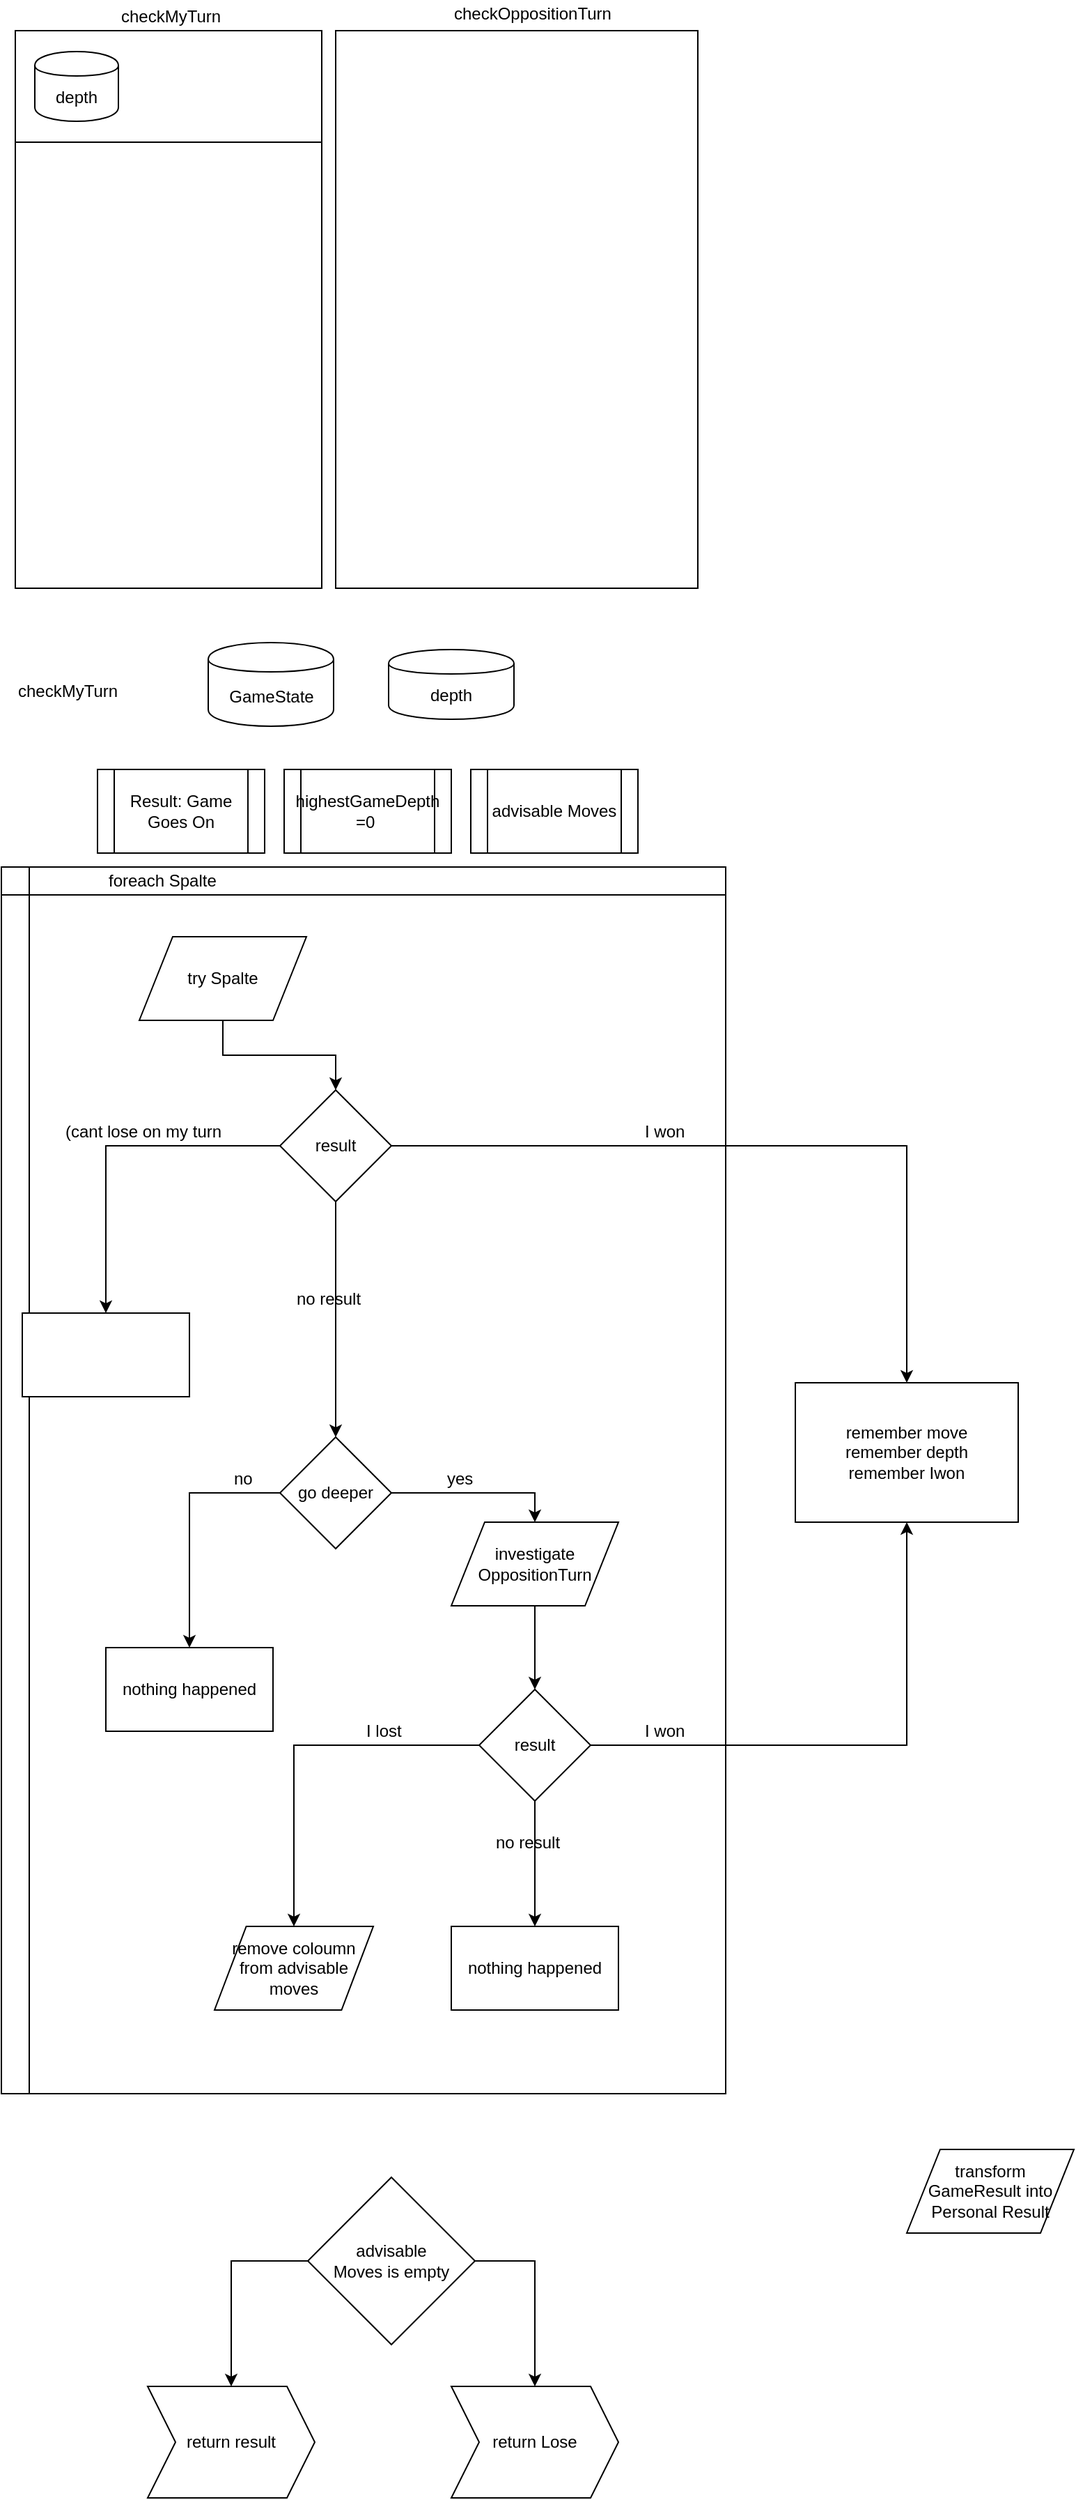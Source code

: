 <mxfile version="11.2.5" type="device" pages="1"><diagram id="gShisZ5ifkWp7L27cDCV" name="Page-1"><mxGraphModel dx="509" dy="601" grid="1" gridSize="10" guides="1" tooltips="1" connect="1" arrows="1" fold="1" page="1" pageScale="1" pageWidth="827" pageHeight="1169" math="0" shadow="0"><root><mxCell id="0"/><mxCell id="1" parent="0"/><mxCell id="Svdsui_09YcRV4RlgcYX-1" value="" style="rounded=0;whiteSpace=wrap;html=1;" vertex="1" parent="1"><mxGeometry x="30" y="80" width="220" height="400" as="geometry"/></mxCell><mxCell id="Svdsui_09YcRV4RlgcYX-6" value="" style="rounded=0;whiteSpace=wrap;html=1;" vertex="1" parent="1"><mxGeometry x="30" y="80" width="220" height="80" as="geometry"/></mxCell><mxCell id="Svdsui_09YcRV4RlgcYX-2" value="" style="rounded=0;whiteSpace=wrap;html=1;" vertex="1" parent="1"><mxGeometry x="260" y="80" width="260" height="400" as="geometry"/></mxCell><mxCell id="Svdsui_09YcRV4RlgcYX-3" value="checkMyTurn" style="text;html=1;resizable=0;points=[];autosize=1;align=left;verticalAlign=top;spacingTop=-4;" vertex="1" parent="1"><mxGeometry x="104" y="60" width="90" height="20" as="geometry"/></mxCell><mxCell id="Svdsui_09YcRV4RlgcYX-4" value="checkOppositionTurn" style="text;html=1;resizable=0;points=[];autosize=1;align=left;verticalAlign=top;spacingTop=-4;" vertex="1" parent="1"><mxGeometry x="343" y="58" width="130" height="20" as="geometry"/></mxCell><mxCell id="Svdsui_09YcRV4RlgcYX-5" value="depth" style="shape=cylinder;whiteSpace=wrap;html=1;boundedLbl=1;backgroundOutline=1;" vertex="1" parent="1"><mxGeometry x="44" y="95" width="60" height="50" as="geometry"/></mxCell><mxCell id="Svdsui_09YcRV4RlgcYX-7" value="checkMyTurn" style="text;html=1;resizable=0;points=[];autosize=1;align=left;verticalAlign=top;spacingTop=-4;" vertex="1" parent="1"><mxGeometry x="30" y="544" width="90" height="20" as="geometry"/></mxCell><mxCell id="Svdsui_09YcRV4RlgcYX-8" value="" style="shape=internalStorage;whiteSpace=wrap;html=1;backgroundOutline=1;" vertex="1" parent="1"><mxGeometry x="20" y="680" width="520" height="880" as="geometry"/></mxCell><mxCell id="Svdsui_09YcRV4RlgcYX-9" value="foreach Spalte" style="text;html=1;resizable=0;points=[];autosize=1;align=left;verticalAlign=top;spacingTop=-4;" vertex="1" parent="1"><mxGeometry x="95" y="680" width="90" height="20" as="geometry"/></mxCell><mxCell id="Svdsui_09YcRV4RlgcYX-11" value="GameState" style="shape=cylinder;whiteSpace=wrap;html=1;boundedLbl=1;backgroundOutline=1;" vertex="1" parent="1"><mxGeometry x="168.5" y="519" width="90" height="60" as="geometry"/></mxCell><mxCell id="Svdsui_09YcRV4RlgcYX-12" value="depth" style="shape=cylinder;whiteSpace=wrap;html=1;boundedLbl=1;backgroundOutline=1;" vertex="1" parent="1"><mxGeometry x="298" y="524" width="90" height="50" as="geometry"/></mxCell><mxCell id="Svdsui_09YcRV4RlgcYX-24" style="edgeStyle=orthogonalEdgeStyle;rounded=0;orthogonalLoop=1;jettySize=auto;html=1;exitX=0.5;exitY=1;exitDx=0;exitDy=0;entryX=0.5;entryY=0;entryDx=0;entryDy=0;" edge="1" parent="1" source="Svdsui_09YcRV4RlgcYX-13" target="Svdsui_09YcRV4RlgcYX-14"><mxGeometry relative="1" as="geometry"/></mxCell><mxCell id="Svdsui_09YcRV4RlgcYX-13" value="try Spalte" style="shape=parallelogram;perimeter=parallelogramPerimeter;whiteSpace=wrap;html=1;" vertex="1" parent="1"><mxGeometry x="119" y="730" width="120" height="60" as="geometry"/></mxCell><mxCell id="Svdsui_09YcRV4RlgcYX-16" style="edgeStyle=orthogonalEdgeStyle;rounded=0;orthogonalLoop=1;jettySize=auto;html=1;exitX=1;exitY=0.5;exitDx=0;exitDy=0;" edge="1" parent="1" source="Svdsui_09YcRV4RlgcYX-14" target="Svdsui_09YcRV4RlgcYX-15"><mxGeometry relative="1" as="geometry"/></mxCell><mxCell id="Svdsui_09YcRV4RlgcYX-20" style="edgeStyle=orthogonalEdgeStyle;rounded=0;orthogonalLoop=1;jettySize=auto;html=1;exitX=0;exitY=0.5;exitDx=0;exitDy=0;" edge="1" parent="1" source="Svdsui_09YcRV4RlgcYX-14" target="Svdsui_09YcRV4RlgcYX-19"><mxGeometry relative="1" as="geometry"/></mxCell><mxCell id="Svdsui_09YcRV4RlgcYX-22" style="edgeStyle=orthogonalEdgeStyle;rounded=0;orthogonalLoop=1;jettySize=auto;html=1;exitX=0.5;exitY=1;exitDx=0;exitDy=0;" edge="1" parent="1" source="Svdsui_09YcRV4RlgcYX-14" target="Svdsui_09YcRV4RlgcYX-25"><mxGeometry relative="1" as="geometry"><mxPoint x="260" y="1090" as="targetPoint"/></mxGeometry></mxCell><mxCell id="Svdsui_09YcRV4RlgcYX-14" value="result" style="rhombus;whiteSpace=wrap;html=1;" vertex="1" parent="1"><mxGeometry x="220" y="840" width="80" height="80" as="geometry"/></mxCell><mxCell id="Svdsui_09YcRV4RlgcYX-15" value="remember move&lt;br&gt;remember depth&lt;br&gt;remember Iwon" style="rounded=0;whiteSpace=wrap;html=1;" vertex="1" parent="1"><mxGeometry x="590" y="1050" width="160" height="100" as="geometry"/></mxCell><mxCell id="Svdsui_09YcRV4RlgcYX-17" value="I won" style="text;html=1;resizable=0;points=[];autosize=1;align=left;verticalAlign=top;spacingTop=-4;" vertex="1" parent="1"><mxGeometry x="480" y="860" width="40" height="20" as="geometry"/></mxCell><mxCell id="Svdsui_09YcRV4RlgcYX-19" value="" style="rounded=0;whiteSpace=wrap;html=1;" vertex="1" parent="1"><mxGeometry x="35" y="1000" width="120" height="60" as="geometry"/></mxCell><mxCell id="Svdsui_09YcRV4RlgcYX-21" value="(cant lose on my turn" style="text;html=1;resizable=0;points=[];autosize=1;align=left;verticalAlign=top;spacingTop=-4;" vertex="1" parent="1"><mxGeometry x="64" y="860" width="130" height="20" as="geometry"/></mxCell><mxCell id="Svdsui_09YcRV4RlgcYX-23" value="no result" style="text;html=1;resizable=0;points=[];autosize=1;align=left;verticalAlign=top;spacingTop=-4;" vertex="1" parent="1"><mxGeometry x="230" y="980" width="60" height="20" as="geometry"/></mxCell><mxCell id="Svdsui_09YcRV4RlgcYX-29" style="edgeStyle=orthogonalEdgeStyle;rounded=0;orthogonalLoop=1;jettySize=auto;html=1;exitX=0;exitY=0.5;exitDx=0;exitDy=0;entryX=0.5;entryY=0;entryDx=0;entryDy=0;" edge="1" parent="1" source="Svdsui_09YcRV4RlgcYX-25" target="Svdsui_09YcRV4RlgcYX-28"><mxGeometry relative="1" as="geometry"/></mxCell><mxCell id="Svdsui_09YcRV4RlgcYX-31" style="edgeStyle=orthogonalEdgeStyle;rounded=0;orthogonalLoop=1;jettySize=auto;html=1;exitX=1;exitY=0.5;exitDx=0;exitDy=0;entryX=0.5;entryY=0;entryDx=0;entryDy=0;" edge="1" parent="1" source="Svdsui_09YcRV4RlgcYX-25" target="Svdsui_09YcRV4RlgcYX-30"><mxGeometry relative="1" as="geometry"/></mxCell><mxCell id="Svdsui_09YcRV4RlgcYX-25" value="go deeper" style="rhombus;whiteSpace=wrap;html=1;" vertex="1" parent="1"><mxGeometry x="220" y="1089" width="80" height="80" as="geometry"/></mxCell><mxCell id="Svdsui_09YcRV4RlgcYX-27" value="no" style="text;html=1;resizable=0;points=[];autosize=1;align=left;verticalAlign=top;spacingTop=-4;" vertex="1" parent="1"><mxGeometry x="185" y="1109" width="30" height="20" as="geometry"/></mxCell><mxCell id="Svdsui_09YcRV4RlgcYX-28" value="nothing happened" style="rounded=0;whiteSpace=wrap;html=1;" vertex="1" parent="1"><mxGeometry x="95" y="1240" width="120" height="60" as="geometry"/></mxCell><mxCell id="Svdsui_09YcRV4RlgcYX-34" style="edgeStyle=orthogonalEdgeStyle;rounded=0;orthogonalLoop=1;jettySize=auto;html=1;exitX=0.5;exitY=1;exitDx=0;exitDy=0;entryX=0.5;entryY=0;entryDx=0;entryDy=0;" edge="1" parent="1" source="Svdsui_09YcRV4RlgcYX-30" target="Svdsui_09YcRV4RlgcYX-33"><mxGeometry relative="1" as="geometry"/></mxCell><mxCell id="Svdsui_09YcRV4RlgcYX-30" value="investigate OppositionTurn" style="shape=parallelogram;perimeter=parallelogramPerimeter;whiteSpace=wrap;html=1;" vertex="1" parent="1"><mxGeometry x="343" y="1150" width="120" height="60" as="geometry"/></mxCell><mxCell id="Svdsui_09YcRV4RlgcYX-32" value="yes" style="text;html=1;resizable=0;points=[];autosize=1;align=left;verticalAlign=top;spacingTop=-4;" vertex="1" parent="1"><mxGeometry x="338" y="1109" width="30" height="20" as="geometry"/></mxCell><mxCell id="Svdsui_09YcRV4RlgcYX-35" style="edgeStyle=orthogonalEdgeStyle;rounded=0;orthogonalLoop=1;jettySize=auto;html=1;exitX=1;exitY=0.5;exitDx=0;exitDy=0;entryX=0.5;entryY=1;entryDx=0;entryDy=0;" edge="1" parent="1" source="Svdsui_09YcRV4RlgcYX-33" target="Svdsui_09YcRV4RlgcYX-15"><mxGeometry relative="1" as="geometry"/></mxCell><mxCell id="Svdsui_09YcRV4RlgcYX-39" style="edgeStyle=orthogonalEdgeStyle;rounded=0;orthogonalLoop=1;jettySize=auto;html=1;exitX=0;exitY=0.5;exitDx=0;exitDy=0;" edge="1" parent="1" source="Svdsui_09YcRV4RlgcYX-33" target="Svdsui_09YcRV4RlgcYX-38"><mxGeometry relative="1" as="geometry"/></mxCell><mxCell id="Svdsui_09YcRV4RlgcYX-43" style="edgeStyle=orthogonalEdgeStyle;rounded=0;orthogonalLoop=1;jettySize=auto;html=1;exitX=0.5;exitY=1;exitDx=0;exitDy=0;entryX=0.5;entryY=0;entryDx=0;entryDy=0;" edge="1" parent="1" source="Svdsui_09YcRV4RlgcYX-33" target="Svdsui_09YcRV4RlgcYX-42"><mxGeometry relative="1" as="geometry"/></mxCell><mxCell id="Svdsui_09YcRV4RlgcYX-33" value="result" style="rhombus;whiteSpace=wrap;html=1;" vertex="1" parent="1"><mxGeometry x="363" y="1270" width="80" height="80" as="geometry"/></mxCell><mxCell id="Svdsui_09YcRV4RlgcYX-36" value="I won" style="text;html=1;resizable=0;points=[];autosize=1;align=left;verticalAlign=top;spacingTop=-4;" vertex="1" parent="1"><mxGeometry x="480" y="1290" width="40" height="20" as="geometry"/></mxCell><mxCell id="Svdsui_09YcRV4RlgcYX-38" value="remove coloumn from advisable moves" style="shape=parallelogram;perimeter=parallelogramPerimeter;whiteSpace=wrap;html=1;" vertex="1" parent="1"><mxGeometry x="173" y="1440" width="114" height="60" as="geometry"/></mxCell><mxCell id="Svdsui_09YcRV4RlgcYX-40" value="I lost" style="text;html=1;resizable=0;points=[];autosize=1;align=left;verticalAlign=top;spacingTop=-4;" vertex="1" parent="1"><mxGeometry x="280" y="1290" width="40" height="20" as="geometry"/></mxCell><mxCell id="Svdsui_09YcRV4RlgcYX-42" value="nothing happened" style="rounded=0;whiteSpace=wrap;html=1;" vertex="1" parent="1"><mxGeometry x="343" y="1440" width="120" height="60" as="geometry"/></mxCell><mxCell id="Svdsui_09YcRV4RlgcYX-44" value="no result" style="text;html=1;resizable=0;points=[];autosize=1;align=left;verticalAlign=top;spacingTop=-4;" vertex="1" parent="1"><mxGeometry x="373" y="1370" width="60" height="20" as="geometry"/></mxCell><mxCell id="Svdsui_09YcRV4RlgcYX-46" value="transform GameResult into&lt;br&gt;Personal Result" style="shape=parallelogram;perimeter=parallelogramPerimeter;whiteSpace=wrap;html=1;" vertex="1" parent="1"><mxGeometry x="670" y="1600" width="120" height="60" as="geometry"/></mxCell><mxCell id="Svdsui_09YcRV4RlgcYX-47" value="Result: Game Goes On" style="shape=process;whiteSpace=wrap;html=1;backgroundOutline=1;" vertex="1" parent="1"><mxGeometry x="89" y="610" width="120" height="60" as="geometry"/></mxCell><mxCell id="Svdsui_09YcRV4RlgcYX-48" value="advisable Moves" style="shape=process;whiteSpace=wrap;html=1;backgroundOutline=1;" vertex="1" parent="1"><mxGeometry x="357" y="610" width="120" height="60" as="geometry"/></mxCell><mxCell id="Svdsui_09YcRV4RlgcYX-49" value="highestGameDepth =0&amp;nbsp;" style="shape=process;whiteSpace=wrap;html=1;backgroundOutline=1;" vertex="1" parent="1"><mxGeometry x="223" y="610" width="120" height="60" as="geometry"/></mxCell><mxCell id="Svdsui_09YcRV4RlgcYX-53" style="edgeStyle=orthogonalEdgeStyle;rounded=0;orthogonalLoop=1;jettySize=auto;html=1;exitX=1;exitY=0.5;exitDx=0;exitDy=0;entryX=0.5;entryY=0;entryDx=0;entryDy=0;" edge="1" parent="1" source="Svdsui_09YcRV4RlgcYX-50" target="Svdsui_09YcRV4RlgcYX-52"><mxGeometry relative="1" as="geometry"/></mxCell><mxCell id="Svdsui_09YcRV4RlgcYX-54" style="edgeStyle=orthogonalEdgeStyle;rounded=0;orthogonalLoop=1;jettySize=auto;html=1;exitX=0;exitY=0.5;exitDx=0;exitDy=0;" edge="1" parent="1" source="Svdsui_09YcRV4RlgcYX-50" target="Svdsui_09YcRV4RlgcYX-51"><mxGeometry relative="1" as="geometry"/></mxCell><mxCell id="Svdsui_09YcRV4RlgcYX-50" value="advisable&lt;br&gt;Moves is empty" style="rhombus;whiteSpace=wrap;html=1;" vertex="1" parent="1"><mxGeometry x="240" y="1620" width="120" height="120" as="geometry"/></mxCell><mxCell id="Svdsui_09YcRV4RlgcYX-51" value="return result" style="shape=step;perimeter=stepPerimeter;whiteSpace=wrap;html=1;fixedSize=1;" vertex="1" parent="1"><mxGeometry x="125" y="1770" width="120" height="80" as="geometry"/></mxCell><mxCell id="Svdsui_09YcRV4RlgcYX-52" value="return Lose" style="shape=step;perimeter=stepPerimeter;whiteSpace=wrap;html=1;fixedSize=1;" vertex="1" parent="1"><mxGeometry x="343" y="1770" width="120" height="80" as="geometry"/></mxCell></root></mxGraphModel></diagram></mxfile>